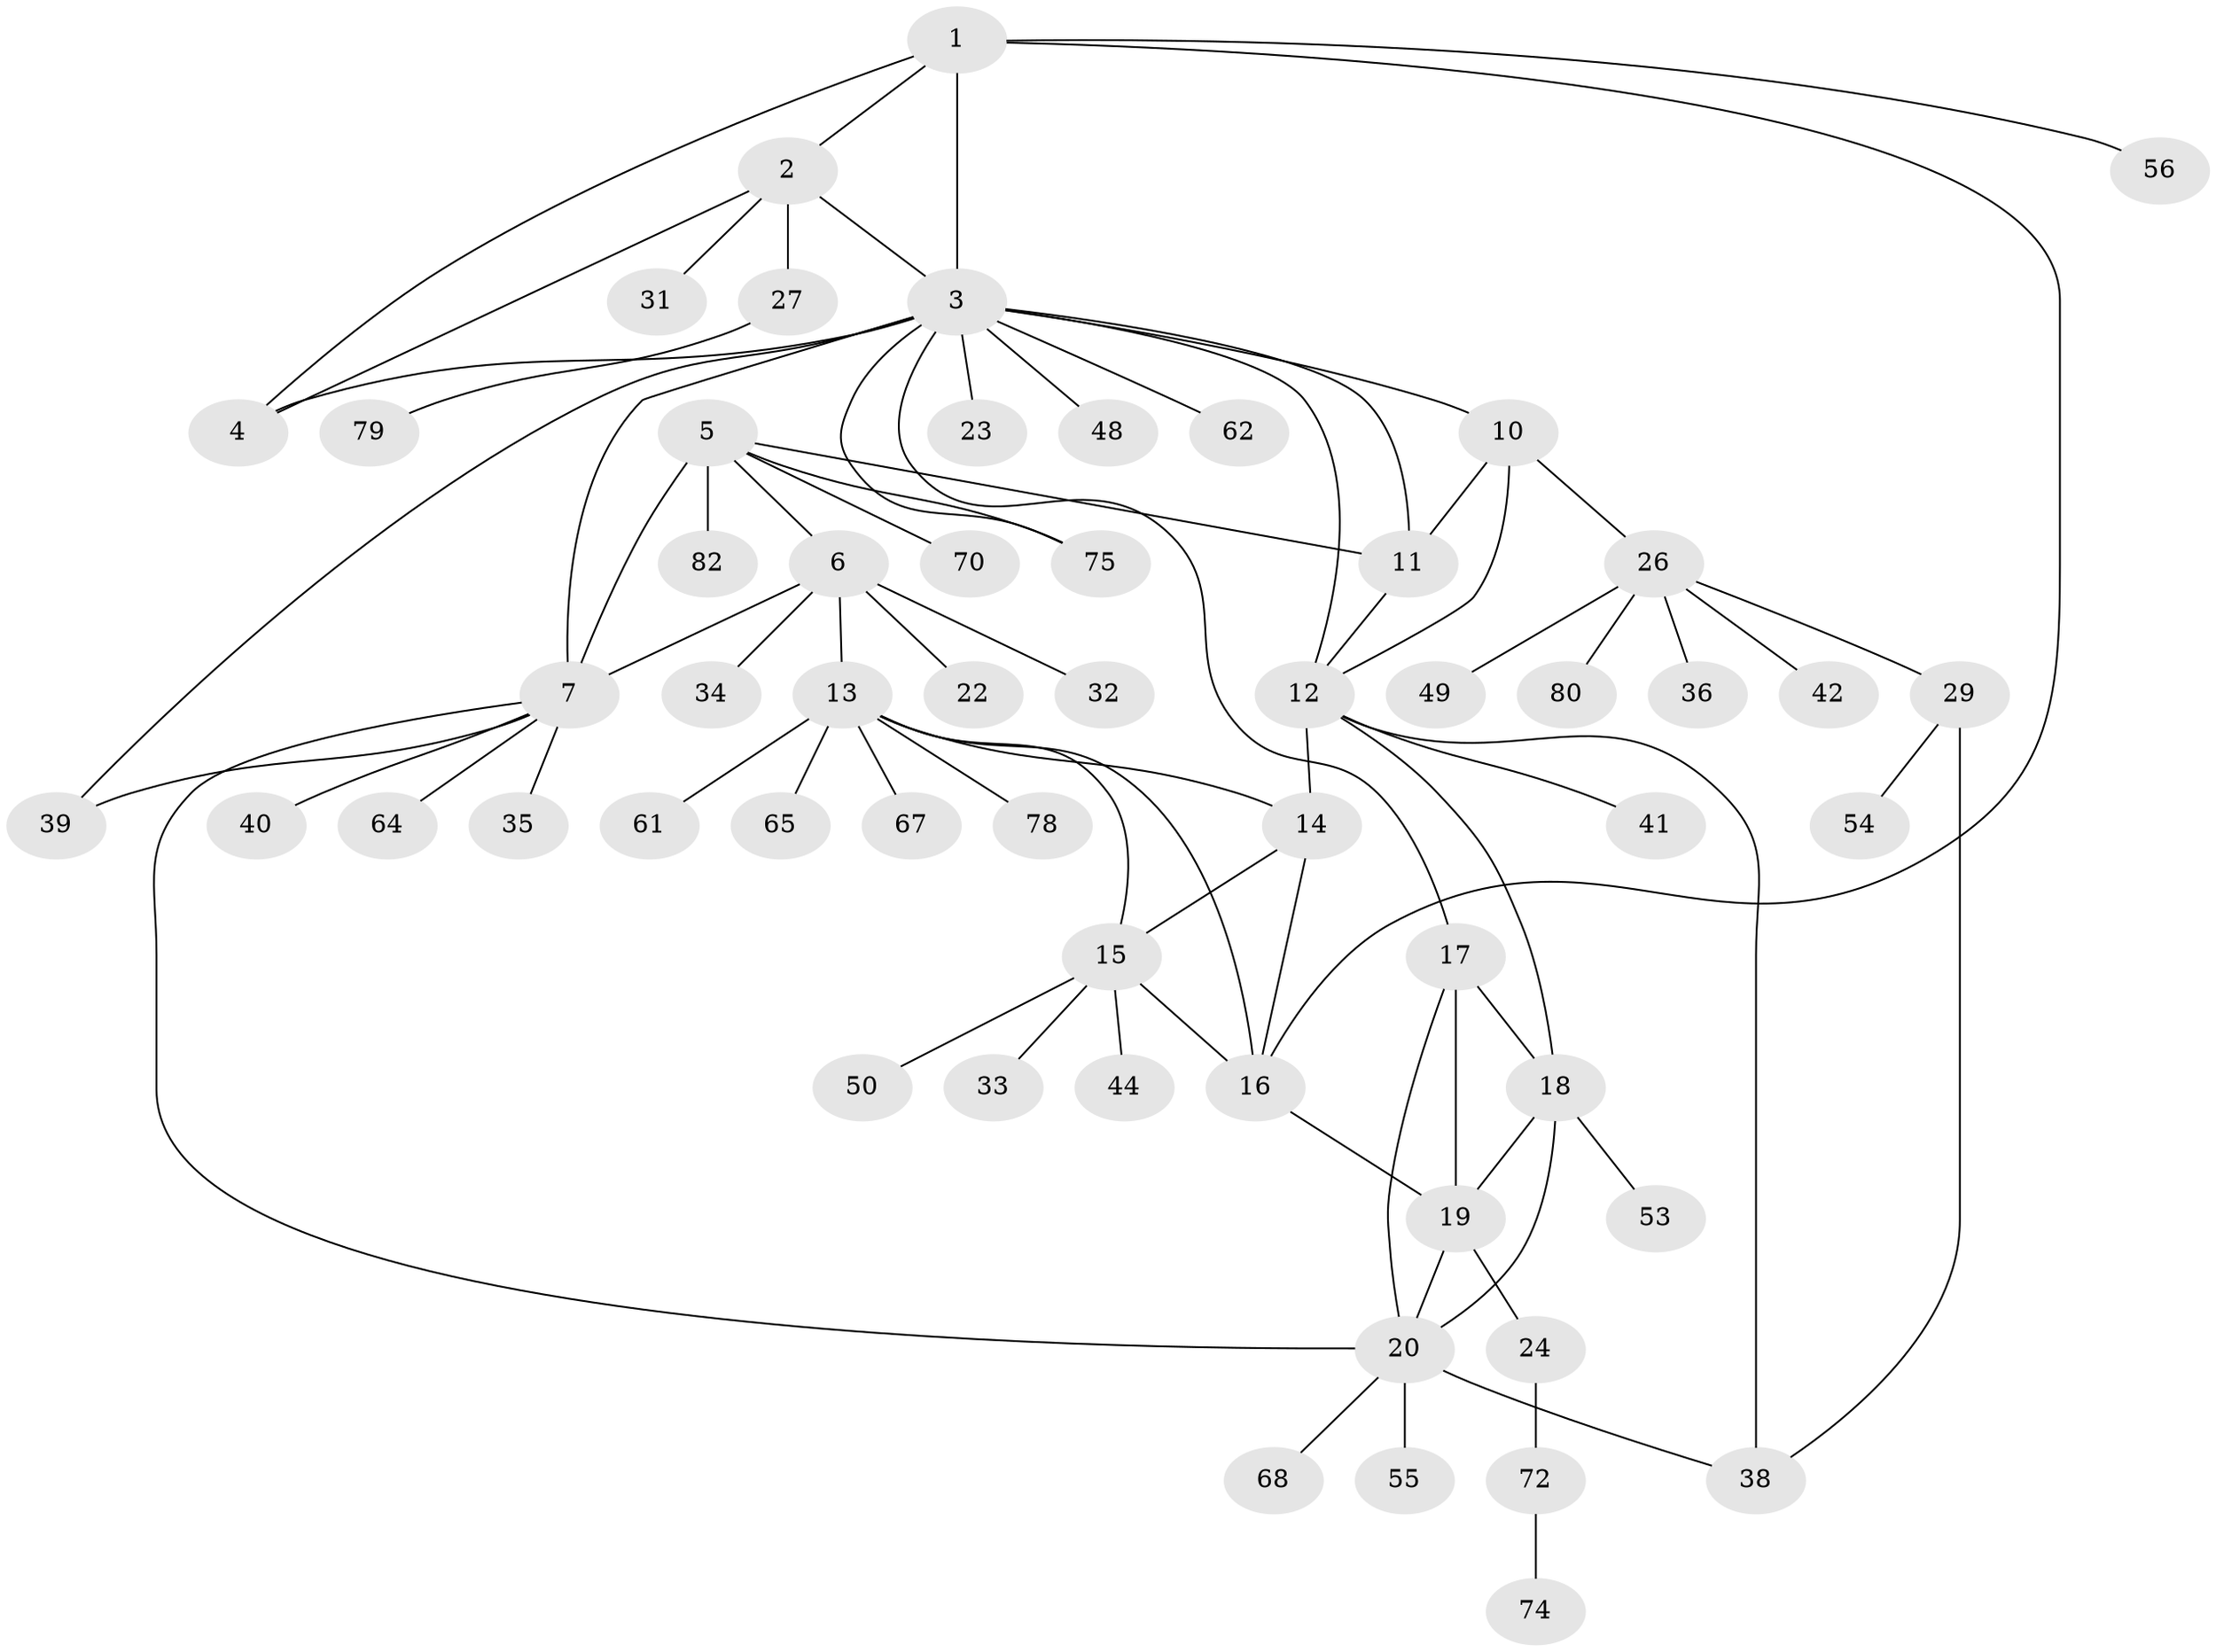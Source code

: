 // Generated by graph-tools (version 1.1) at 2025/52/02/27/25 19:52:21]
// undirected, 57 vertices, 79 edges
graph export_dot {
graph [start="1"]
  node [color=gray90,style=filled];
  1 [super="+28"];
  2 [super="+30"];
  3 [super="+9"];
  4 [super="+45"];
  5 [super="+73"];
  6 [super="+59"];
  7 [super="+8"];
  10 [super="+37"];
  11 [super="+21"];
  12 [super="+69"];
  13 [super="+71"];
  14 [super="+60"];
  15 [super="+46"];
  16 [super="+25"];
  17;
  18 [super="+77"];
  19;
  20 [super="+58"];
  22;
  23;
  24 [super="+51"];
  26 [super="+63"];
  27 [super="+66"];
  29;
  31;
  32;
  33;
  34;
  35;
  36 [super="+52"];
  38 [super="+47"];
  39 [super="+43"];
  40;
  41;
  42;
  44;
  48;
  49;
  50;
  53;
  54;
  55 [super="+76"];
  56 [super="+57"];
  61;
  62;
  64;
  65;
  67;
  68;
  70;
  72;
  74;
  75;
  78 [super="+81"];
  79;
  80;
  82;
  1 -- 2;
  1 -- 3;
  1 -- 4;
  1 -- 16;
  1 -- 56;
  2 -- 3;
  2 -- 4;
  2 -- 27;
  2 -- 31;
  3 -- 4;
  3 -- 7;
  3 -- 17;
  3 -- 39;
  3 -- 48;
  3 -- 75;
  3 -- 23;
  3 -- 10;
  3 -- 11;
  3 -- 12;
  3 -- 62;
  5 -- 6;
  5 -- 7 [weight=2];
  5 -- 11;
  5 -- 70;
  5 -- 75;
  5 -- 82;
  6 -- 7 [weight=2];
  6 -- 13;
  6 -- 22;
  6 -- 32;
  6 -- 34;
  7 -- 20;
  7 -- 39;
  7 -- 40;
  7 -- 64;
  7 -- 35;
  10 -- 11;
  10 -- 12;
  10 -- 26;
  11 -- 12;
  12 -- 14;
  12 -- 18;
  12 -- 38;
  12 -- 41;
  13 -- 14;
  13 -- 15;
  13 -- 16;
  13 -- 61;
  13 -- 65;
  13 -- 67;
  13 -- 78;
  14 -- 15;
  14 -- 16;
  15 -- 16;
  15 -- 33;
  15 -- 44;
  15 -- 50;
  16 -- 19;
  17 -- 18;
  17 -- 19;
  17 -- 20;
  18 -- 19;
  18 -- 20;
  18 -- 53;
  19 -- 20;
  19 -- 24;
  20 -- 38;
  20 -- 55;
  20 -- 68;
  24 -- 72;
  26 -- 29;
  26 -- 36;
  26 -- 42;
  26 -- 49;
  26 -- 80;
  27 -- 79;
  29 -- 54;
  29 -- 38;
  72 -- 74;
}

